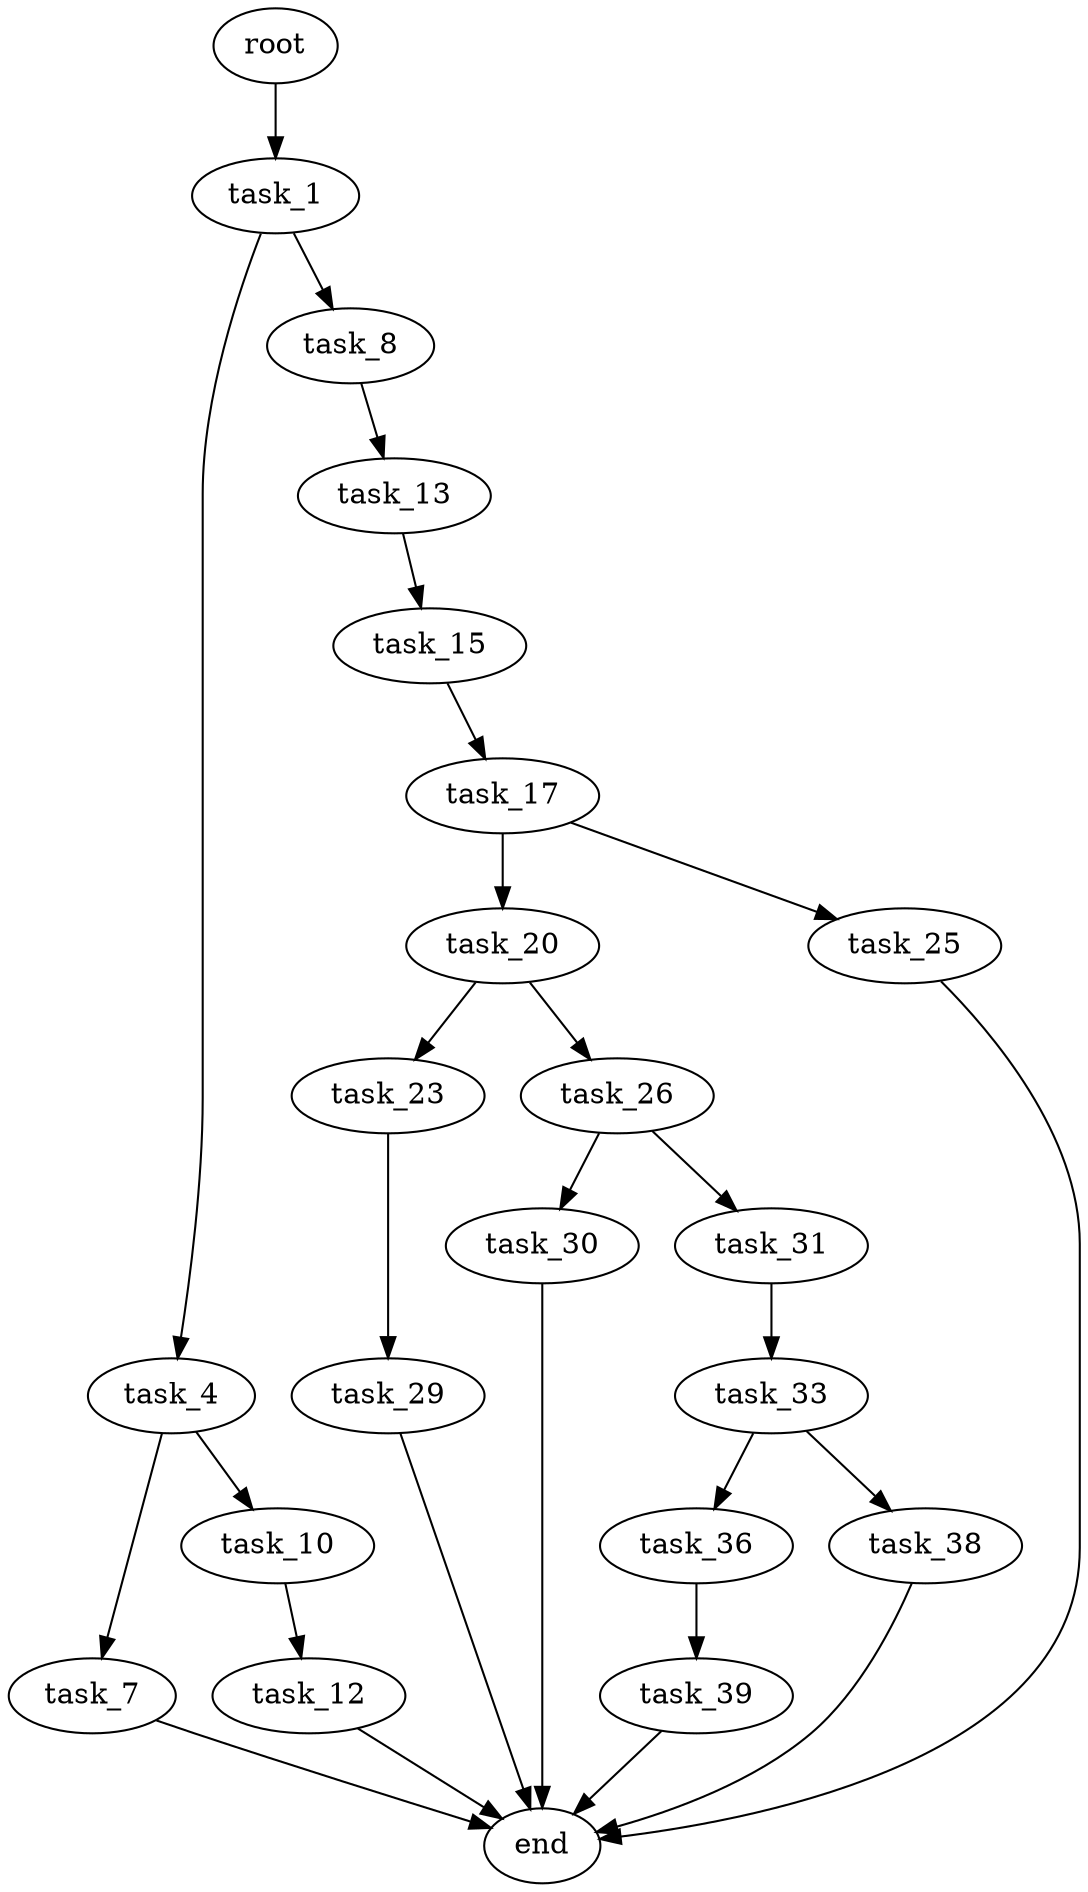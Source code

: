 digraph G {
  root [size="0.000000"];
  task_1 [size="89351686677.000000"];
  task_4 [size="18648444854.000000"];
  task_7 [size="10869696590.000000"];
  task_8 [size="4127367430.000000"];
  task_10 [size="32398770678.000000"];
  task_12 [size="102686410761.000000"];
  task_13 [size="68719476736.000000"];
  task_15 [size="134217728000.000000"];
  task_17 [size="141347750111.000000"];
  task_20 [size="549755813888.000000"];
  task_23 [size="561618398.000000"];
  task_25 [size="8589934592.000000"];
  task_26 [size="368293445632.000000"];
  task_29 [size="10094304376.000000"];
  task_30 [size="28991029248.000000"];
  task_31 [size="49781512133.000000"];
  task_33 [size="368293445632.000000"];
  task_36 [size="8589934592.000000"];
  task_38 [size="25342814375.000000"];
  task_39 [size="304499684323.000000"];
  end [size="0.000000"];

  root -> task_1 [size="1.000000"];
  task_1 -> task_4 [size="411041792.000000"];
  task_1 -> task_8 [size="411041792.000000"];
  task_4 -> task_7 [size="301989888.000000"];
  task_4 -> task_10 [size="301989888.000000"];
  task_7 -> end [size="1.000000"];
  task_8 -> task_13 [size="301989888.000000"];
  task_10 -> task_12 [size="33554432.000000"];
  task_12 -> end [size="1.000000"];
  task_13 -> task_15 [size="134217728.000000"];
  task_15 -> task_17 [size="209715200.000000"];
  task_17 -> task_20 [size="134217728.000000"];
  task_17 -> task_25 [size="134217728.000000"];
  task_20 -> task_23 [size="536870912.000000"];
  task_20 -> task_26 [size="536870912.000000"];
  task_23 -> task_29 [size="33554432.000000"];
  task_25 -> end [size="1.000000"];
  task_26 -> task_30 [size="411041792.000000"];
  task_26 -> task_31 [size="411041792.000000"];
  task_29 -> end [size="1.000000"];
  task_30 -> end [size="1.000000"];
  task_31 -> task_33 [size="75497472.000000"];
  task_33 -> task_36 [size="411041792.000000"];
  task_33 -> task_38 [size="411041792.000000"];
  task_36 -> task_39 [size="33554432.000000"];
  task_38 -> end [size="1.000000"];
  task_39 -> end [size="1.000000"];
}

